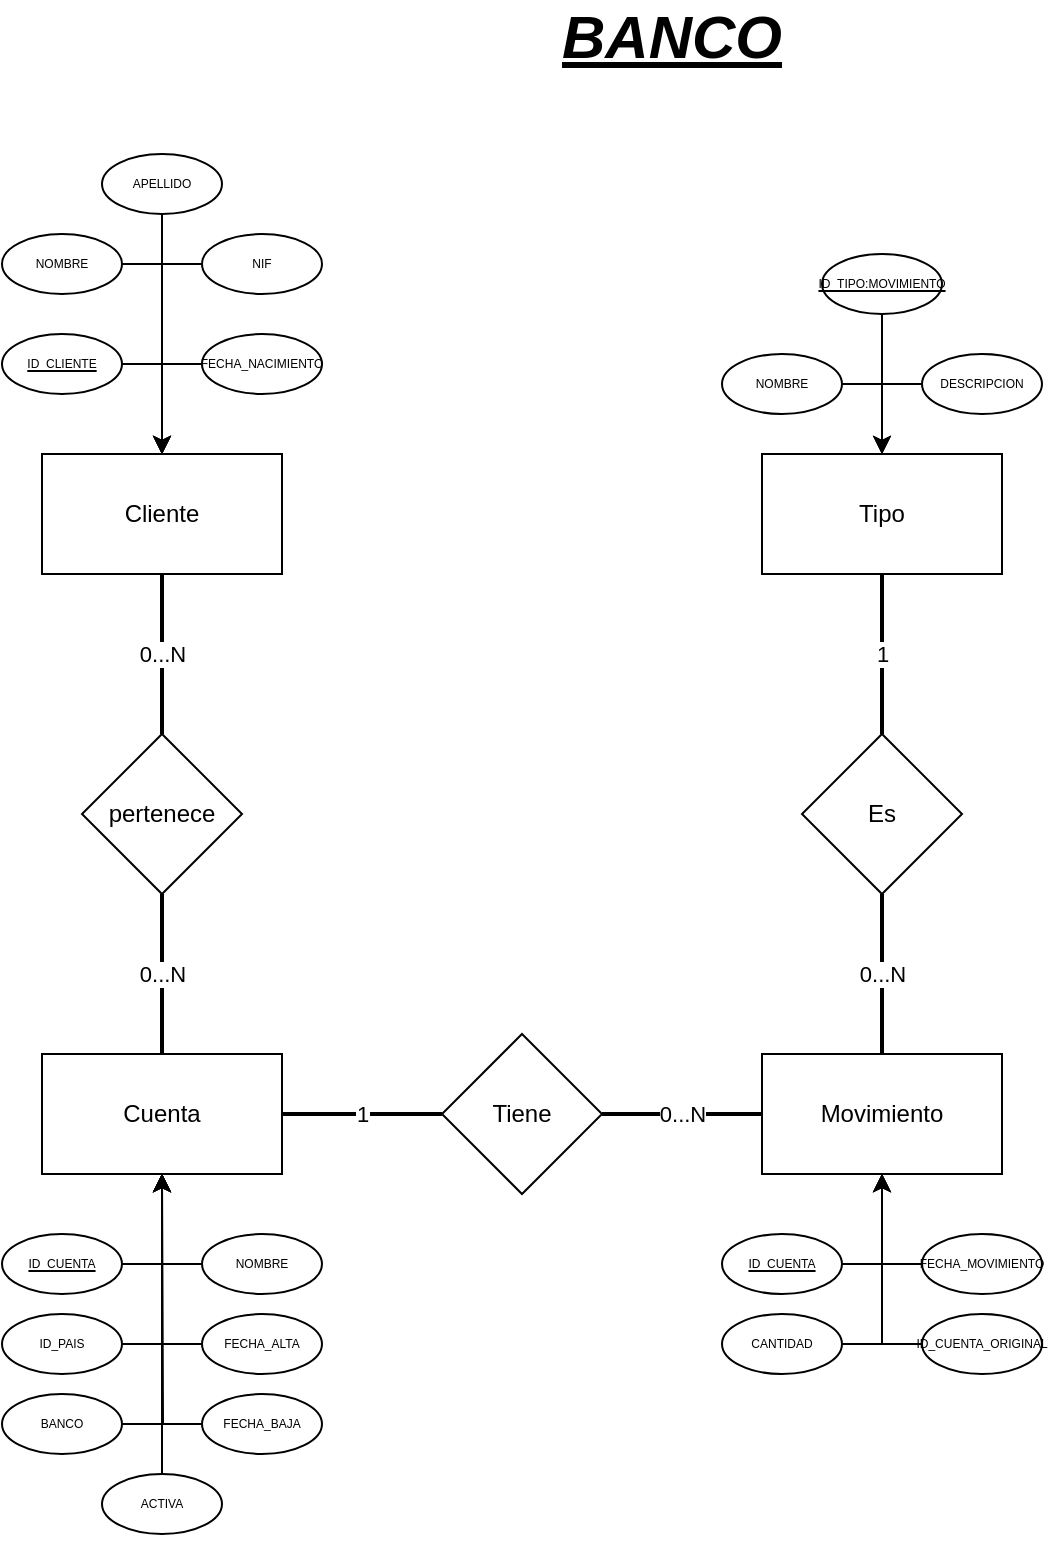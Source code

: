 <mxfile version="21.6.1" type="device">
  <diagram id="R2lEEEUBdFMjLlhIrx00" name="Page-1">
    <mxGraphModel dx="1434" dy="854" grid="1" gridSize="10" guides="1" tooltips="1" connect="1" arrows="1" fold="1" page="1" pageScale="1" pageWidth="800" pageHeight="800" math="0" shadow="0" extFonts="Permanent Marker^https://fonts.googleapis.com/css?family=Permanent+Marker">
      <root>
        <mxCell id="0" />
        <mxCell id="1" parent="0" />
        <mxCell id="6BdJaYgQymG1dsfQ54jL-9" value="0...N" style="edgeStyle=orthogonalEdgeStyle;rounded=0;orthogonalLoop=1;jettySize=auto;html=1;exitX=0.5;exitY=1;exitDx=0;exitDy=0;entryX=0.5;entryY=0;entryDx=0;entryDy=0;endArrow=none;endFill=0;endSize=8;startSize=8;strokeWidth=2;" edge="1" parent="1" source="6BdJaYgQymG1dsfQ54jL-1" target="6BdJaYgQymG1dsfQ54jL-3">
          <mxGeometry relative="1" as="geometry" />
        </mxCell>
        <mxCell id="6BdJaYgQymG1dsfQ54jL-1" value="Cliente" style="rounded=0;whiteSpace=wrap;html=1;" vertex="1" parent="1">
          <mxGeometry x="160" y="234" width="120" height="60" as="geometry" />
        </mxCell>
        <mxCell id="6BdJaYgQymG1dsfQ54jL-10" value="0...N" style="edgeStyle=orthogonalEdgeStyle;rounded=0;orthogonalLoop=1;jettySize=auto;html=1;exitX=0.5;exitY=1;exitDx=0;exitDy=0;entryX=0.5;entryY=0;entryDx=0;entryDy=0;endArrow=none;endFill=0;endSize=8;startSize=8;strokeWidth=2;" edge="1" parent="1" source="6BdJaYgQymG1dsfQ54jL-3" target="6BdJaYgQymG1dsfQ54jL-4">
          <mxGeometry relative="1" as="geometry" />
        </mxCell>
        <mxCell id="6BdJaYgQymG1dsfQ54jL-3" value="pertenece" style="rhombus;whiteSpace=wrap;html=1;" vertex="1" parent="1">
          <mxGeometry x="180" y="374" width="80" height="80" as="geometry" />
        </mxCell>
        <mxCell id="6BdJaYgQymG1dsfQ54jL-11" value="1" style="edgeStyle=orthogonalEdgeStyle;rounded=0;orthogonalLoop=1;jettySize=auto;html=1;exitX=1;exitY=0.5;exitDx=0;exitDy=0;entryX=0;entryY=0.5;entryDx=0;entryDy=0;endArrow=none;endFill=0;endSize=8;startSize=8;strokeWidth=2;" edge="1" parent="1" source="6BdJaYgQymG1dsfQ54jL-4" target="6BdJaYgQymG1dsfQ54jL-7">
          <mxGeometry relative="1" as="geometry" />
        </mxCell>
        <mxCell id="6BdJaYgQymG1dsfQ54jL-4" value="Cuenta" style="rounded=0;whiteSpace=wrap;html=1;" vertex="1" parent="1">
          <mxGeometry x="160" y="534" width="120" height="60" as="geometry" />
        </mxCell>
        <mxCell id="6BdJaYgQymG1dsfQ54jL-13" value="0...N" style="edgeStyle=orthogonalEdgeStyle;rounded=0;orthogonalLoop=1;jettySize=auto;html=1;exitX=0.5;exitY=0;exitDx=0;exitDy=0;entryX=0.5;entryY=1;entryDx=0;entryDy=0;endArrow=none;endFill=0;endSize=8;startSize=8;strokeWidth=2;" edge="1" parent="1" source="6BdJaYgQymG1dsfQ54jL-5" target="6BdJaYgQymG1dsfQ54jL-8">
          <mxGeometry relative="1" as="geometry" />
        </mxCell>
        <mxCell id="6BdJaYgQymG1dsfQ54jL-5" value="Movimiento" style="rounded=0;whiteSpace=wrap;html=1;" vertex="1" parent="1">
          <mxGeometry x="520" y="534" width="120" height="60" as="geometry" />
        </mxCell>
        <mxCell id="6BdJaYgQymG1dsfQ54jL-6" value="Tipo" style="rounded=0;whiteSpace=wrap;html=1;" vertex="1" parent="1">
          <mxGeometry x="520" y="234" width="120" height="60" as="geometry" />
        </mxCell>
        <mxCell id="6BdJaYgQymG1dsfQ54jL-12" value="0...N" style="edgeStyle=orthogonalEdgeStyle;rounded=0;orthogonalLoop=1;jettySize=auto;html=1;exitX=1;exitY=0.5;exitDx=0;exitDy=0;entryX=0;entryY=0.5;entryDx=0;entryDy=0;endArrow=none;endFill=0;endSize=8;startSize=8;strokeWidth=2;" edge="1" parent="1" source="6BdJaYgQymG1dsfQ54jL-7" target="6BdJaYgQymG1dsfQ54jL-5">
          <mxGeometry relative="1" as="geometry" />
        </mxCell>
        <mxCell id="6BdJaYgQymG1dsfQ54jL-7" value="Tiene" style="rhombus;whiteSpace=wrap;html=1;" vertex="1" parent="1">
          <mxGeometry x="360" y="524" width="80" height="80" as="geometry" />
        </mxCell>
        <mxCell id="6BdJaYgQymG1dsfQ54jL-14" value="1" style="edgeStyle=orthogonalEdgeStyle;rounded=0;orthogonalLoop=1;jettySize=auto;html=1;exitX=0.5;exitY=0;exitDx=0;exitDy=0;entryX=0.5;entryY=1;entryDx=0;entryDy=0;endArrow=none;endFill=0;endSize=8;startSize=8;strokeWidth=2;" edge="1" parent="1" source="6BdJaYgQymG1dsfQ54jL-8" target="6BdJaYgQymG1dsfQ54jL-6">
          <mxGeometry relative="1" as="geometry" />
        </mxCell>
        <mxCell id="6BdJaYgQymG1dsfQ54jL-8" value="Es" style="rhombus;whiteSpace=wrap;html=1;" vertex="1" parent="1">
          <mxGeometry x="540" y="374" width="80" height="80" as="geometry" />
        </mxCell>
        <mxCell id="6BdJaYgQymG1dsfQ54jL-21" style="edgeStyle=orthogonalEdgeStyle;rounded=0;orthogonalLoop=1;jettySize=auto;html=1;exitX=1;exitY=0.5;exitDx=0;exitDy=0;entryX=0.5;entryY=0;entryDx=0;entryDy=0;" edge="1" parent="1" source="6BdJaYgQymG1dsfQ54jL-15" target="6BdJaYgQymG1dsfQ54jL-1">
          <mxGeometry relative="1" as="geometry" />
        </mxCell>
        <mxCell id="6BdJaYgQymG1dsfQ54jL-15" value="&lt;u&gt;ID_CLIENTE&lt;/u&gt;" style="ellipse;whiteSpace=wrap;html=1;fontSize=6;" vertex="1" parent="1">
          <mxGeometry x="140" y="174" width="60" height="30" as="geometry" />
        </mxCell>
        <mxCell id="6BdJaYgQymG1dsfQ54jL-22" style="edgeStyle=orthogonalEdgeStyle;rounded=0;orthogonalLoop=1;jettySize=auto;html=1;exitX=1;exitY=0.5;exitDx=0;exitDy=0;entryX=0.5;entryY=0;entryDx=0;entryDy=0;" edge="1" parent="1" source="6BdJaYgQymG1dsfQ54jL-16" target="6BdJaYgQymG1dsfQ54jL-1">
          <mxGeometry relative="1" as="geometry" />
        </mxCell>
        <mxCell id="6BdJaYgQymG1dsfQ54jL-16" value="NOMBRE" style="ellipse;whiteSpace=wrap;html=1;fontSize=6;" vertex="1" parent="1">
          <mxGeometry x="140" y="124" width="60" height="30" as="geometry" />
        </mxCell>
        <mxCell id="6BdJaYgQymG1dsfQ54jL-23" style="edgeStyle=orthogonalEdgeStyle;rounded=0;orthogonalLoop=1;jettySize=auto;html=1;exitX=0.5;exitY=1;exitDx=0;exitDy=0;entryX=0.5;entryY=0;entryDx=0;entryDy=0;" edge="1" parent="1" source="6BdJaYgQymG1dsfQ54jL-17" target="6BdJaYgQymG1dsfQ54jL-1">
          <mxGeometry relative="1" as="geometry" />
        </mxCell>
        <mxCell id="6BdJaYgQymG1dsfQ54jL-17" value="APELLIDO" style="ellipse;whiteSpace=wrap;html=1;fontSize=6;" vertex="1" parent="1">
          <mxGeometry x="190" y="84" width="60" height="30" as="geometry" />
        </mxCell>
        <mxCell id="6BdJaYgQymG1dsfQ54jL-27" style="edgeStyle=orthogonalEdgeStyle;rounded=0;orthogonalLoop=1;jettySize=auto;html=1;exitX=0;exitY=0.5;exitDx=0;exitDy=0;entryX=0.5;entryY=0;entryDx=0;entryDy=0;" edge="1" parent="1" source="6BdJaYgQymG1dsfQ54jL-18" target="6BdJaYgQymG1dsfQ54jL-1">
          <mxGeometry relative="1" as="geometry" />
        </mxCell>
        <mxCell id="6BdJaYgQymG1dsfQ54jL-18" value="NIF" style="ellipse;whiteSpace=wrap;html=1;fontSize=6;" vertex="1" parent="1">
          <mxGeometry x="240" y="124" width="60" height="30" as="geometry" />
        </mxCell>
        <mxCell id="6BdJaYgQymG1dsfQ54jL-25" style="edgeStyle=orthogonalEdgeStyle;rounded=0;orthogonalLoop=1;jettySize=auto;html=1;exitX=0;exitY=0.5;exitDx=0;exitDy=0;entryX=0.5;entryY=0;entryDx=0;entryDy=0;" edge="1" parent="1" source="6BdJaYgQymG1dsfQ54jL-19" target="6BdJaYgQymG1dsfQ54jL-1">
          <mxGeometry relative="1" as="geometry" />
        </mxCell>
        <mxCell id="6BdJaYgQymG1dsfQ54jL-19" value="FECHA_NACIMIENTO" style="ellipse;whiteSpace=wrap;html=1;fontSize=6;" vertex="1" parent="1">
          <mxGeometry x="240" y="174" width="60" height="30" as="geometry" />
        </mxCell>
        <mxCell id="6BdJaYgQymG1dsfQ54jL-26" style="edgeStyle=orthogonalEdgeStyle;rounded=0;orthogonalLoop=1;jettySize=auto;html=1;exitX=0.5;exitY=1;exitDx=0;exitDy=0;" edge="1" parent="1" source="6BdJaYgQymG1dsfQ54jL-17" target="6BdJaYgQymG1dsfQ54jL-17">
          <mxGeometry relative="1" as="geometry" />
        </mxCell>
        <mxCell id="6BdJaYgQymG1dsfQ54jL-36" style="edgeStyle=orthogonalEdgeStyle;rounded=0;orthogonalLoop=1;jettySize=auto;html=1;exitX=1;exitY=0.5;exitDx=0;exitDy=0;entryX=0.5;entryY=1;entryDx=0;entryDy=0;" edge="1" parent="1" source="6BdJaYgQymG1dsfQ54jL-28" target="6BdJaYgQymG1dsfQ54jL-4">
          <mxGeometry relative="1" as="geometry" />
        </mxCell>
        <mxCell id="6BdJaYgQymG1dsfQ54jL-28" value="&lt;u&gt;ID_CUENTA&lt;/u&gt;" style="ellipse;whiteSpace=wrap;html=1;fontSize=6;" vertex="1" parent="1">
          <mxGeometry x="140" y="624" width="60" height="30" as="geometry" />
        </mxCell>
        <mxCell id="6BdJaYgQymG1dsfQ54jL-37" style="edgeStyle=orthogonalEdgeStyle;rounded=0;orthogonalLoop=1;jettySize=auto;html=1;exitX=0;exitY=0.5;exitDx=0;exitDy=0;entryX=0.5;entryY=1;entryDx=0;entryDy=0;" edge="1" parent="1" source="6BdJaYgQymG1dsfQ54jL-29" target="6BdJaYgQymG1dsfQ54jL-4">
          <mxGeometry relative="1" as="geometry" />
        </mxCell>
        <mxCell id="6BdJaYgQymG1dsfQ54jL-29" value="NOMBRE" style="ellipse;whiteSpace=wrap;html=1;fontSize=6;" vertex="1" parent="1">
          <mxGeometry x="240" y="624" width="60" height="30" as="geometry" />
        </mxCell>
        <mxCell id="6BdJaYgQymG1dsfQ54jL-42" style="edgeStyle=orthogonalEdgeStyle;rounded=0;orthogonalLoop=1;jettySize=auto;html=1;exitX=0.5;exitY=0;exitDx=0;exitDy=0;entryX=0.5;entryY=1;entryDx=0;entryDy=0;" edge="1" parent="1" source="6BdJaYgQymG1dsfQ54jL-30" target="6BdJaYgQymG1dsfQ54jL-4">
          <mxGeometry relative="1" as="geometry" />
        </mxCell>
        <mxCell id="6BdJaYgQymG1dsfQ54jL-30" value="ACTIVA" style="ellipse;whiteSpace=wrap;html=1;fontSize=6;" vertex="1" parent="1">
          <mxGeometry x="190" y="744" width="60" height="30" as="geometry" />
        </mxCell>
        <mxCell id="6BdJaYgQymG1dsfQ54jL-41" style="edgeStyle=orthogonalEdgeStyle;rounded=0;orthogonalLoop=1;jettySize=auto;html=1;exitX=1;exitY=0.5;exitDx=0;exitDy=0;" edge="1" parent="1" source="6BdJaYgQymG1dsfQ54jL-31">
          <mxGeometry relative="1" as="geometry">
            <mxPoint x="220" y="594" as="targetPoint" />
          </mxGeometry>
        </mxCell>
        <mxCell id="6BdJaYgQymG1dsfQ54jL-31" value="BANCO" style="ellipse;whiteSpace=wrap;html=1;fontSize=6;" vertex="1" parent="1">
          <mxGeometry x="140" y="704" width="60" height="30" as="geometry" />
        </mxCell>
        <mxCell id="6BdJaYgQymG1dsfQ54jL-38" style="edgeStyle=orthogonalEdgeStyle;rounded=0;orthogonalLoop=1;jettySize=auto;html=1;exitX=1;exitY=0.5;exitDx=0;exitDy=0;entryX=0.5;entryY=1;entryDx=0;entryDy=0;" edge="1" parent="1" source="6BdJaYgQymG1dsfQ54jL-32" target="6BdJaYgQymG1dsfQ54jL-4">
          <mxGeometry relative="1" as="geometry" />
        </mxCell>
        <mxCell id="6BdJaYgQymG1dsfQ54jL-32" value="ID_PAIS" style="ellipse;whiteSpace=wrap;html=1;fontSize=6;" vertex="1" parent="1">
          <mxGeometry x="140" y="664" width="60" height="30" as="geometry" />
        </mxCell>
        <mxCell id="6BdJaYgQymG1dsfQ54jL-33" style="edgeStyle=orthogonalEdgeStyle;rounded=0;orthogonalLoop=1;jettySize=auto;html=1;exitX=0.5;exitY=1;exitDx=0;exitDy=0;" edge="1" parent="1" source="6BdJaYgQymG1dsfQ54jL-30" target="6BdJaYgQymG1dsfQ54jL-30">
          <mxGeometry relative="1" as="geometry" />
        </mxCell>
        <mxCell id="6BdJaYgQymG1dsfQ54jL-39" style="edgeStyle=orthogonalEdgeStyle;rounded=0;orthogonalLoop=1;jettySize=auto;html=1;exitX=0;exitY=0.5;exitDx=0;exitDy=0;" edge="1" parent="1" source="6BdJaYgQymG1dsfQ54jL-34">
          <mxGeometry relative="1" as="geometry">
            <mxPoint x="220" y="594" as="targetPoint" />
          </mxGeometry>
        </mxCell>
        <mxCell id="6BdJaYgQymG1dsfQ54jL-34" value="FECHA_ALTA" style="ellipse;whiteSpace=wrap;html=1;fontSize=6;" vertex="1" parent="1">
          <mxGeometry x="240" y="664" width="60" height="30" as="geometry" />
        </mxCell>
        <mxCell id="6BdJaYgQymG1dsfQ54jL-40" style="edgeStyle=orthogonalEdgeStyle;rounded=0;orthogonalLoop=1;jettySize=auto;html=1;exitX=0;exitY=0.5;exitDx=0;exitDy=0;entryX=0.5;entryY=1;entryDx=0;entryDy=0;" edge="1" parent="1" source="6BdJaYgQymG1dsfQ54jL-35" target="6BdJaYgQymG1dsfQ54jL-4">
          <mxGeometry relative="1" as="geometry" />
        </mxCell>
        <mxCell id="6BdJaYgQymG1dsfQ54jL-35" value="FECHA_BAJA" style="ellipse;whiteSpace=wrap;html=1;fontSize=6;" vertex="1" parent="1">
          <mxGeometry x="240" y="704" width="60" height="30" as="geometry" />
        </mxCell>
        <mxCell id="6BdJaYgQymG1dsfQ54jL-48" style="edgeStyle=orthogonalEdgeStyle;rounded=0;orthogonalLoop=1;jettySize=auto;html=1;exitX=1;exitY=0.5;exitDx=0;exitDy=0;entryX=0.5;entryY=1;entryDx=0;entryDy=0;" edge="1" parent="1" source="6BdJaYgQymG1dsfQ54jL-43" target="6BdJaYgQymG1dsfQ54jL-5">
          <mxGeometry relative="1" as="geometry" />
        </mxCell>
        <mxCell id="6BdJaYgQymG1dsfQ54jL-43" value="&lt;u&gt;ID_CUENTA&lt;/u&gt;" style="ellipse;whiteSpace=wrap;html=1;fontSize=6;" vertex="1" parent="1">
          <mxGeometry x="500" y="624" width="60" height="30" as="geometry" />
        </mxCell>
        <mxCell id="6BdJaYgQymG1dsfQ54jL-50" style="edgeStyle=orthogonalEdgeStyle;rounded=0;orthogonalLoop=1;jettySize=auto;html=1;exitX=1;exitY=0.5;exitDx=0;exitDy=0;entryX=0.5;entryY=1;entryDx=0;entryDy=0;" edge="1" parent="1" source="6BdJaYgQymG1dsfQ54jL-44" target="6BdJaYgQymG1dsfQ54jL-5">
          <mxGeometry relative="1" as="geometry" />
        </mxCell>
        <mxCell id="6BdJaYgQymG1dsfQ54jL-44" value="CANTIDAD" style="ellipse;whiteSpace=wrap;html=1;fontSize=6;" vertex="1" parent="1">
          <mxGeometry x="500" y="664" width="60" height="30" as="geometry" />
        </mxCell>
        <mxCell id="6BdJaYgQymG1dsfQ54jL-49" style="edgeStyle=orthogonalEdgeStyle;rounded=0;orthogonalLoop=1;jettySize=auto;html=1;exitX=0;exitY=0.5;exitDx=0;exitDy=0;entryX=0.5;entryY=1;entryDx=0;entryDy=0;" edge="1" parent="1" source="6BdJaYgQymG1dsfQ54jL-45" target="6BdJaYgQymG1dsfQ54jL-5">
          <mxGeometry relative="1" as="geometry" />
        </mxCell>
        <mxCell id="6BdJaYgQymG1dsfQ54jL-45" value="FECHA_MOVIMIENTO" style="ellipse;whiteSpace=wrap;html=1;fontSize=6;" vertex="1" parent="1">
          <mxGeometry x="600" y="624" width="60" height="30" as="geometry" />
        </mxCell>
        <mxCell id="6BdJaYgQymG1dsfQ54jL-51" style="edgeStyle=orthogonalEdgeStyle;rounded=0;orthogonalLoop=1;jettySize=auto;html=1;exitX=0;exitY=0.5;exitDx=0;exitDy=0;entryX=0.5;entryY=1;entryDx=0;entryDy=0;" edge="1" parent="1" source="6BdJaYgQymG1dsfQ54jL-46" target="6BdJaYgQymG1dsfQ54jL-5">
          <mxGeometry relative="1" as="geometry" />
        </mxCell>
        <mxCell id="6BdJaYgQymG1dsfQ54jL-46" value="ID_CUENTA_ORIGINAL" style="ellipse;whiteSpace=wrap;html=1;fontSize=6;" vertex="1" parent="1">
          <mxGeometry x="600" y="664" width="60" height="30" as="geometry" />
        </mxCell>
        <mxCell id="6BdJaYgQymG1dsfQ54jL-55" style="edgeStyle=orthogonalEdgeStyle;rounded=0;orthogonalLoop=1;jettySize=auto;html=1;exitX=0.5;exitY=1;exitDx=0;exitDy=0;entryX=0.5;entryY=0;entryDx=0;entryDy=0;" edge="1" parent="1" source="6BdJaYgQymG1dsfQ54jL-52" target="6BdJaYgQymG1dsfQ54jL-6">
          <mxGeometry relative="1" as="geometry" />
        </mxCell>
        <mxCell id="6BdJaYgQymG1dsfQ54jL-52" value="&lt;u&gt;ID_TIPO:MOVIMIENTO&lt;/u&gt;" style="ellipse;whiteSpace=wrap;html=1;fontSize=6;" vertex="1" parent="1">
          <mxGeometry x="550" y="134" width="60" height="30" as="geometry" />
        </mxCell>
        <mxCell id="6BdJaYgQymG1dsfQ54jL-56" style="edgeStyle=orthogonalEdgeStyle;rounded=0;orthogonalLoop=1;jettySize=auto;html=1;exitX=1;exitY=0.5;exitDx=0;exitDy=0;entryX=0.5;entryY=0;entryDx=0;entryDy=0;" edge="1" parent="1" source="6BdJaYgQymG1dsfQ54jL-53" target="6BdJaYgQymG1dsfQ54jL-6">
          <mxGeometry relative="1" as="geometry" />
        </mxCell>
        <mxCell id="6BdJaYgQymG1dsfQ54jL-53" value="NOMBRE" style="ellipse;whiteSpace=wrap;html=1;fontSize=6;" vertex="1" parent="1">
          <mxGeometry x="500" y="184" width="60" height="30" as="geometry" />
        </mxCell>
        <mxCell id="6BdJaYgQymG1dsfQ54jL-57" style="edgeStyle=orthogonalEdgeStyle;rounded=0;orthogonalLoop=1;jettySize=auto;html=1;exitX=0;exitY=0.5;exitDx=0;exitDy=0;entryX=0.5;entryY=0;entryDx=0;entryDy=0;" edge="1" parent="1" source="6BdJaYgQymG1dsfQ54jL-54" target="6BdJaYgQymG1dsfQ54jL-6">
          <mxGeometry relative="1" as="geometry" />
        </mxCell>
        <mxCell id="6BdJaYgQymG1dsfQ54jL-54" value="DESCRIPCION" style="ellipse;whiteSpace=wrap;html=1;fontSize=6;" vertex="1" parent="1">
          <mxGeometry x="600" y="184" width="60" height="30" as="geometry" />
        </mxCell>
        <mxCell id="6BdJaYgQymG1dsfQ54jL-58" value="&lt;font style=&quot;font-size: 30px;&quot;&gt;&lt;b&gt;&lt;i&gt;&lt;u&gt;BANCO&lt;/u&gt;&lt;/i&gt;&lt;/b&gt;&lt;/font&gt;" style="text;html=1;strokeColor=none;fillColor=none;align=center;verticalAlign=middle;whiteSpace=wrap;rounded=0;" vertex="1" parent="1">
          <mxGeometry x="410" y="10" width="130" height="30" as="geometry" />
        </mxCell>
      </root>
    </mxGraphModel>
  </diagram>
</mxfile>
